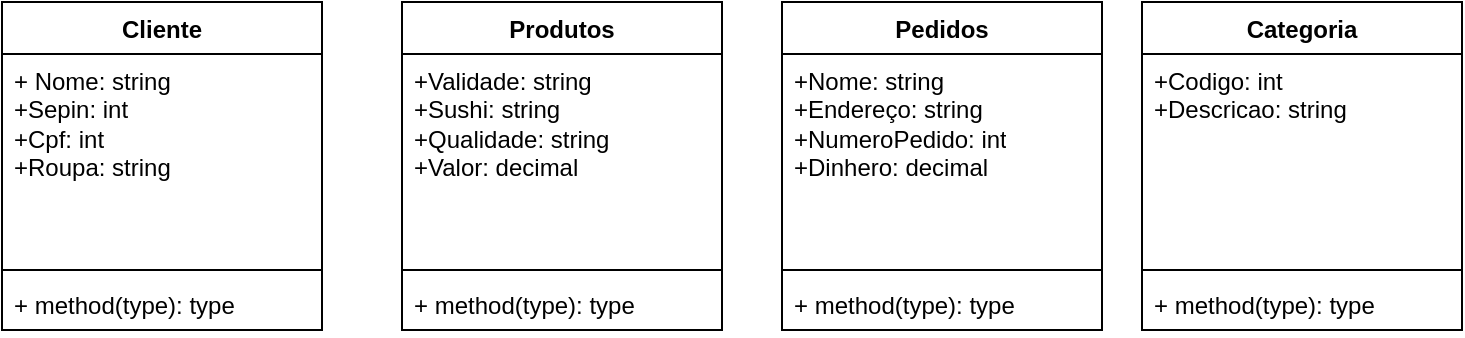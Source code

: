 <mxfile version="21.7.1" type="device">
  <diagram id="C5RBs43oDa-KdzZeNtuy" name="Page-1">
    <mxGraphModel dx="1050" dy="585" grid="1" gridSize="10" guides="1" tooltips="1" connect="1" arrows="1" fold="1" page="1" pageScale="1" pageWidth="827" pageHeight="1169" math="0" shadow="0">
      <root>
        <mxCell id="WIyWlLk6GJQsqaUBKTNV-0" />
        <mxCell id="WIyWlLk6GJQsqaUBKTNV-1" parent="WIyWlLk6GJQsqaUBKTNV-0" />
        <mxCell id="LdzLwwwXoTIumBBlpz0F-0" value="Cliente" style="swimlane;fontStyle=1;align=center;verticalAlign=top;childLayout=stackLayout;horizontal=1;startSize=26;horizontalStack=0;resizeParent=1;resizeParentMax=0;resizeLast=0;collapsible=1;marginBottom=0;whiteSpace=wrap;html=1;" vertex="1" parent="WIyWlLk6GJQsqaUBKTNV-1">
          <mxGeometry x="49" y="260" width="160" height="164" as="geometry" />
        </mxCell>
        <mxCell id="LdzLwwwXoTIumBBlpz0F-1" value="+ Nome: string&lt;br&gt;+Sepin: int&lt;br&gt;+Cpf: int&lt;br&gt;+Roupa: string" style="text;strokeColor=none;fillColor=none;align=left;verticalAlign=top;spacingLeft=4;spacingRight=4;overflow=hidden;rotatable=0;points=[[0,0.5],[1,0.5]];portConstraint=eastwest;whiteSpace=wrap;html=1;" vertex="1" parent="LdzLwwwXoTIumBBlpz0F-0">
          <mxGeometry y="26" width="160" height="104" as="geometry" />
        </mxCell>
        <mxCell id="LdzLwwwXoTIumBBlpz0F-2" value="" style="line;strokeWidth=1;fillColor=none;align=left;verticalAlign=middle;spacingTop=-1;spacingLeft=3;spacingRight=3;rotatable=0;labelPosition=right;points=[];portConstraint=eastwest;strokeColor=inherit;" vertex="1" parent="LdzLwwwXoTIumBBlpz0F-0">
          <mxGeometry y="130" width="160" height="8" as="geometry" />
        </mxCell>
        <mxCell id="LdzLwwwXoTIumBBlpz0F-3" value="+ method(type): type" style="text;strokeColor=none;fillColor=none;align=left;verticalAlign=top;spacingLeft=4;spacingRight=4;overflow=hidden;rotatable=0;points=[[0,0.5],[1,0.5]];portConstraint=eastwest;whiteSpace=wrap;html=1;" vertex="1" parent="LdzLwwwXoTIumBBlpz0F-0">
          <mxGeometry y="138" width="160" height="26" as="geometry" />
        </mxCell>
        <mxCell id="LdzLwwwXoTIumBBlpz0F-4" value="Produtos" style="swimlane;fontStyle=1;align=center;verticalAlign=top;childLayout=stackLayout;horizontal=1;startSize=26;horizontalStack=0;resizeParent=1;resizeParentMax=0;resizeLast=0;collapsible=1;marginBottom=0;whiteSpace=wrap;html=1;" vertex="1" parent="WIyWlLk6GJQsqaUBKTNV-1">
          <mxGeometry x="249" y="260" width="160" height="164" as="geometry" />
        </mxCell>
        <mxCell id="LdzLwwwXoTIumBBlpz0F-5" value="+Validade: string&lt;br&gt;+Sushi: string&lt;br&gt;+Qualidade: string&lt;br&gt;+Valor: decimal" style="text;strokeColor=none;fillColor=none;align=left;verticalAlign=top;spacingLeft=4;spacingRight=4;overflow=hidden;rotatable=0;points=[[0,0.5],[1,0.5]];portConstraint=eastwest;whiteSpace=wrap;html=1;" vertex="1" parent="LdzLwwwXoTIumBBlpz0F-4">
          <mxGeometry y="26" width="160" height="104" as="geometry" />
        </mxCell>
        <mxCell id="LdzLwwwXoTIumBBlpz0F-6" value="" style="line;strokeWidth=1;fillColor=none;align=left;verticalAlign=middle;spacingTop=-1;spacingLeft=3;spacingRight=3;rotatable=0;labelPosition=right;points=[];portConstraint=eastwest;strokeColor=inherit;" vertex="1" parent="LdzLwwwXoTIumBBlpz0F-4">
          <mxGeometry y="130" width="160" height="8" as="geometry" />
        </mxCell>
        <mxCell id="LdzLwwwXoTIumBBlpz0F-7" value="+ method(type): type" style="text;strokeColor=none;fillColor=none;align=left;verticalAlign=top;spacingLeft=4;spacingRight=4;overflow=hidden;rotatable=0;points=[[0,0.5],[1,0.5]];portConstraint=eastwest;whiteSpace=wrap;html=1;" vertex="1" parent="LdzLwwwXoTIumBBlpz0F-4">
          <mxGeometry y="138" width="160" height="26" as="geometry" />
        </mxCell>
        <mxCell id="LdzLwwwXoTIumBBlpz0F-8" value="Pedidos" style="swimlane;fontStyle=1;align=center;verticalAlign=top;childLayout=stackLayout;horizontal=1;startSize=26;horizontalStack=0;resizeParent=1;resizeParentMax=0;resizeLast=0;collapsible=1;marginBottom=0;whiteSpace=wrap;html=1;" vertex="1" parent="WIyWlLk6GJQsqaUBKTNV-1">
          <mxGeometry x="439" y="260" width="160" height="164" as="geometry" />
        </mxCell>
        <mxCell id="LdzLwwwXoTIumBBlpz0F-9" value="+Nome: string&lt;br&gt;+Endereço: string&lt;br&gt;+NumeroPedido: int&lt;br&gt;+Dinhero: decimal" style="text;strokeColor=none;fillColor=none;align=left;verticalAlign=top;spacingLeft=4;spacingRight=4;overflow=hidden;rotatable=0;points=[[0,0.5],[1,0.5]];portConstraint=eastwest;whiteSpace=wrap;html=1;" vertex="1" parent="LdzLwwwXoTIumBBlpz0F-8">
          <mxGeometry y="26" width="160" height="104" as="geometry" />
        </mxCell>
        <mxCell id="LdzLwwwXoTIumBBlpz0F-10" value="" style="line;strokeWidth=1;fillColor=none;align=left;verticalAlign=middle;spacingTop=-1;spacingLeft=3;spacingRight=3;rotatable=0;labelPosition=right;points=[];portConstraint=eastwest;strokeColor=inherit;" vertex="1" parent="LdzLwwwXoTIumBBlpz0F-8">
          <mxGeometry y="130" width="160" height="8" as="geometry" />
        </mxCell>
        <mxCell id="LdzLwwwXoTIumBBlpz0F-11" value="+ method(type): type" style="text;strokeColor=none;fillColor=none;align=left;verticalAlign=top;spacingLeft=4;spacingRight=4;overflow=hidden;rotatable=0;points=[[0,0.5],[1,0.5]];portConstraint=eastwest;whiteSpace=wrap;html=1;" vertex="1" parent="LdzLwwwXoTIumBBlpz0F-8">
          <mxGeometry y="138" width="160" height="26" as="geometry" />
        </mxCell>
        <mxCell id="LdzLwwwXoTIumBBlpz0F-12" value="Categoria" style="swimlane;fontStyle=1;align=center;verticalAlign=top;childLayout=stackLayout;horizontal=1;startSize=26;horizontalStack=0;resizeParent=1;resizeParentMax=0;resizeLast=0;collapsible=1;marginBottom=0;whiteSpace=wrap;html=1;" vertex="1" parent="WIyWlLk6GJQsqaUBKTNV-1">
          <mxGeometry x="619" y="260" width="160" height="164" as="geometry" />
        </mxCell>
        <mxCell id="LdzLwwwXoTIumBBlpz0F-13" value="+Codigo: int&lt;br&gt;+Descricao: string" style="text;strokeColor=none;fillColor=none;align=left;verticalAlign=top;spacingLeft=4;spacingRight=4;overflow=hidden;rotatable=0;points=[[0,0.5],[1,0.5]];portConstraint=eastwest;whiteSpace=wrap;html=1;" vertex="1" parent="LdzLwwwXoTIumBBlpz0F-12">
          <mxGeometry y="26" width="160" height="104" as="geometry" />
        </mxCell>
        <mxCell id="LdzLwwwXoTIumBBlpz0F-14" value="" style="line;strokeWidth=1;fillColor=none;align=left;verticalAlign=middle;spacingTop=-1;spacingLeft=3;spacingRight=3;rotatable=0;labelPosition=right;points=[];portConstraint=eastwest;strokeColor=inherit;" vertex="1" parent="LdzLwwwXoTIumBBlpz0F-12">
          <mxGeometry y="130" width="160" height="8" as="geometry" />
        </mxCell>
        <mxCell id="LdzLwwwXoTIumBBlpz0F-15" value="+ method(type): type" style="text;strokeColor=none;fillColor=none;align=left;verticalAlign=top;spacingLeft=4;spacingRight=4;overflow=hidden;rotatable=0;points=[[0,0.5],[1,0.5]];portConstraint=eastwest;whiteSpace=wrap;html=1;" vertex="1" parent="LdzLwwwXoTIumBBlpz0F-12">
          <mxGeometry y="138" width="160" height="26" as="geometry" />
        </mxCell>
      </root>
    </mxGraphModel>
  </diagram>
</mxfile>
